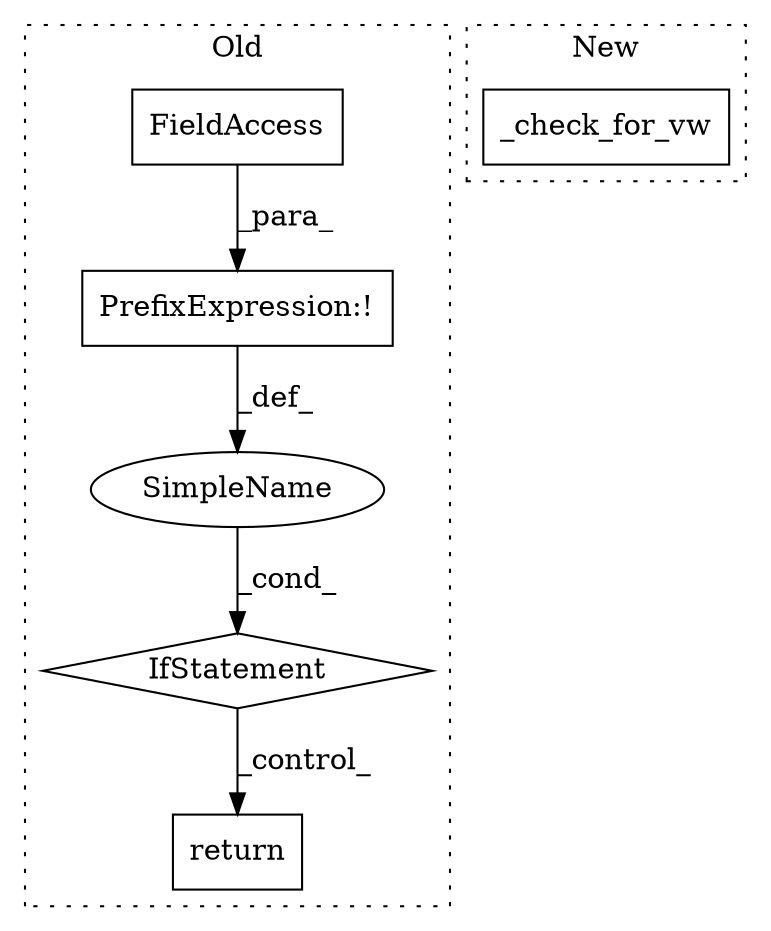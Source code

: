 digraph G {
subgraph cluster0 {
1 [label="return" a="41" s="4466" l="7" shape="box"];
3 [label="PrefixExpression:!" a="38" s="4443" l="1" shape="box"];
4 [label="SimpleName" a="42" s="" l="" shape="ellipse"];
5 [label="IfStatement" a="25" s="4439,4456" l="4,2" shape="diamond"];
6 [label="FieldAccess" a="22" s="4444" l="12" shape="box"];
label = "Old";
style="dotted";
}
subgraph cluster1 {
2 [label="_check_for_vw" a="32" s="4906" l="15" shape="box"];
label = "New";
style="dotted";
}
3 -> 4 [label="_def_"];
4 -> 5 [label="_cond_"];
5 -> 1 [label="_control_"];
6 -> 3 [label="_para_"];
}